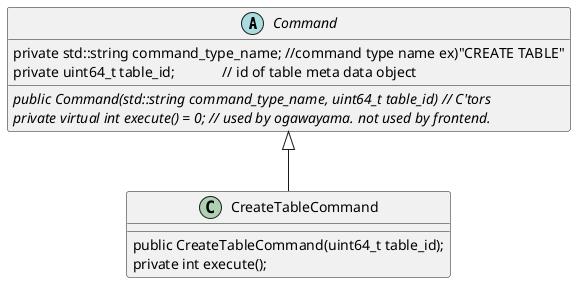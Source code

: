 @startuml

Command <|-- CreateTableCommand

abstract class Command{
	{field} private std::string command_type_name; //command type name ex)"CREATE TABLE"
	{field} private uint64_t table_id;             // id of table meta data object

	{abstract} public Command(std::string command_type_name, uint64_t table_id) // C'tors
    {abstract} private virtual int execute() = 0; // used by ogawayama. not used by frontend.
}

class CreateTableCommand{
	public CreateTableCommand(uint64_t table_id);
    private int execute();
}

@enduml
